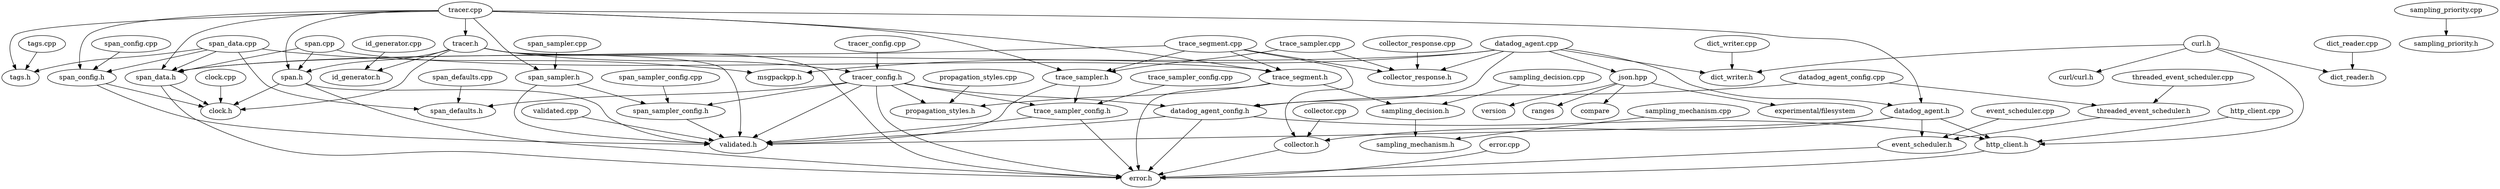 digraph G {
	node0 [label="span_data.cpp"];
	node1 [label="threaded_event_scheduler.cpp"];
	node2 [label="trace_segment.h"];
	node3 [label="dict_writer.h"];
	node4 [label="json.hpp"];
	node5 [label="span_sampler.h"];
	node6 [label="dict_reader.cpp"];
	node7 [label="tracer_config.h"];
	node8 [label="tags.h"];
	node9 [label="version"];
	node10 [label="curl/curl.h"];
	node11 [label="span.h"];
	node12 [label="sampling_mechanism.cpp"];
	node13 [label="sampling_decision.h"];
	node14 [label="datadog_agent_config.h"];
	node15 [label="span_data.h"];
	node16 [label="sampling_mechanism.h"];
	node17 [label="msgpackpp.h"];
	node18 [label="datadog_agent_config.cpp"];
	node19 [label="span.cpp"];
	node20 [label="event_scheduler.cpp"];
	node21 [label="datadog_agent.h"];
	node22 [label="error.h"];
	node23 [label="event_scheduler.h"];
	node24 [label="clock.h"];
	node25 [label="span_defaults.h"];
	node26 [label="curl.h"];
	node27 [label="span_defaults.cpp"];
	node28 [label="threaded_event_scheduler.h"];
	node29 [label="tracer.h"];
	node30 [label="collector.cpp"];
	node31 [label="id_generator.cpp"];
	node32 [label="trace_sampler.cpp"];
	node33 [label="sampling_decision.cpp"];
	node34 [label="sampling_priority.cpp"];
	node35 [label="span_sampler.cpp"];
	node36 [label="collector.h"];
	node37 [label="collector_response.h"];
	node38 [label="trace_sampler.h"];
	node39 [label="span_config.cpp"];
	node40 [label="dict_writer.cpp"];
	node41 [label="span_config.h"];
	node42 [label="trace_sampler_config.cpp"];
	node43 [label="datadog_agent.cpp"];
	node44 [label="validated.h"];
	node45 [label="ranges"];
	node46 [label="id_generator.h"];
	node47 [label="tracer_config.cpp"];
	node48 [label="compare"];
	node49 [label="http_client.cpp"];
	node50 [label="span_sampler_config.h"];
	node51 [label="propagation_styles.cpp"];
	node52 [label="validated.cpp"];
	node53 [label="dict_reader.h"];
	node54 [label="http_client.h"];
	node55 [label="tracer.cpp"];
	node56 [label="clock.cpp"];
	node57 [label="collector_response.cpp"];
	node58 [label="sampling_priority.h"];
	node59 [label="propagation_styles.h"];
	node60 [label="error.cpp"];
	node61 [label="trace_sampler_config.h"];
	node62 [label="tags.cpp"];
	node63 [label="trace_segment.cpp"];
	node64 [label="experimental/filesystem"];
	node65 [label="span_sampler_config.cpp"];
	subgraph U {
		edge [dir=none];
	}
	subgraph D {
		node0 -> node41 [];
		node0 -> node15 [];
		node0 -> node8 [];
		node0 -> node17 [];
		node0 -> node25 [];
		node1 -> node28 [];
		node2 -> node59 [];
		node2 -> node13 [];
		node2 -> node22 [];
		node4 -> node9 [];
		node4 -> node45 [];
		node4 -> node48 [];
		node4 -> node64 [];
		node5 -> node50 [];
		node5 -> node44 [];
		node6 -> node53 [];
		node7 -> node50 [];
		node7 -> node14 [];
		node7 -> node61 [];
		node7 -> node44 [];
		node7 -> node22 [];
		node7 -> node59 [];
		node7 -> node25 [];
		node11 -> node24 [];
		node11 -> node44 [];
		node11 -> node22 [];
		node12 -> node16 [];
		node13 -> node16 [];
		node14 -> node54 [];
		node14 -> node44 [];
		node14 -> node22 [];
		node15 -> node24 [];
		node15 -> node22 [];
		node18 -> node14 [];
		node18 -> node28 [];
		node19 -> node2 [];
		node19 -> node15 [];
		node19 -> node11 [];
		node20 -> node23 [];
		node21 -> node36 [];
		node21 -> node54 [];
		node21 -> node23 [];
		node21 -> node44 [];
		node23 -> node22 [];
		node26 -> node10 [];
		node26 -> node3 [];
		node26 -> node54 [];
		node26 -> node53 [];
		node27 -> node25 [];
		node28 -> node23 [];
		node29 -> node24 [];
		node29 -> node46 [];
		node29 -> node7 [];
		node29 -> node11 [];
		node29 -> node44 [];
		node29 -> node22 [];
		node30 -> node36 [];
		node31 -> node46 [];
		node32 -> node38 [];
		node32 -> node37 [];
		node33 -> node13 [];
		node34 -> node58 [];
		node35 -> node5 [];
		node36 -> node22 [];
		node38 -> node61 [];
		node38 -> node44 [];
		node39 -> node41 [];
		node40 -> node3 [];
		node41 -> node24 [];
		node41 -> node44 [];
		node42 -> node61 [];
		node43 -> node17 [];
		node43 -> node3 [];
		node43 -> node14 [];
		node43 -> node37 [];
		node43 -> node4 [];
		node43 -> node15 [];
		node43 -> node21 [];
		node47 -> node7 [];
		node49 -> node54 [];
		node50 -> node44 [];
		node51 -> node59 [];
		node52 -> node44 [];
		node54 -> node22 [];
		node55 -> node2 [];
		node55 -> node41 [];
		node55 -> node29 [];
		node55 -> node38 [];
		node55 -> node5 [];
		node55 -> node15 [];
		node55 -> node11 [];
		node55 -> node21 [];
		node55 -> node8 [];
		node56 -> node24 [];
		node57 -> node37 [];
		node60 -> node22 [];
		node61 -> node44 [];
		node61 -> node22 [];
		node62 -> node8 [];
		node63 -> node2 [];
		node63 -> node36 [];
		node63 -> node38 [];
		node63 -> node37 [];
		node63 -> node15 [];
		node65 -> node50 [];
	}
}

